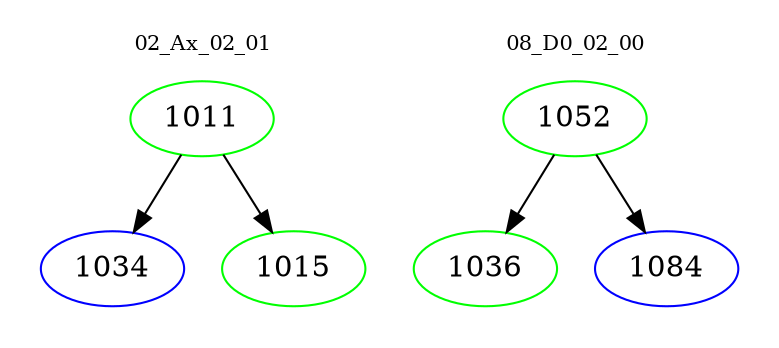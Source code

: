 digraph{
subgraph cluster_0 {
color = white
label = "02_Ax_02_01";
fontsize=10;
T0_1011 [label="1011", color="green"]
T0_1011 -> T0_1034 [color="black"]
T0_1034 [label="1034", color="blue"]
T0_1011 -> T0_1015 [color="black"]
T0_1015 [label="1015", color="green"]
}
subgraph cluster_1 {
color = white
label = "08_D0_02_00";
fontsize=10;
T1_1052 [label="1052", color="green"]
T1_1052 -> T1_1036 [color="black"]
T1_1036 [label="1036", color="green"]
T1_1052 -> T1_1084 [color="black"]
T1_1084 [label="1084", color="blue"]
}
}
